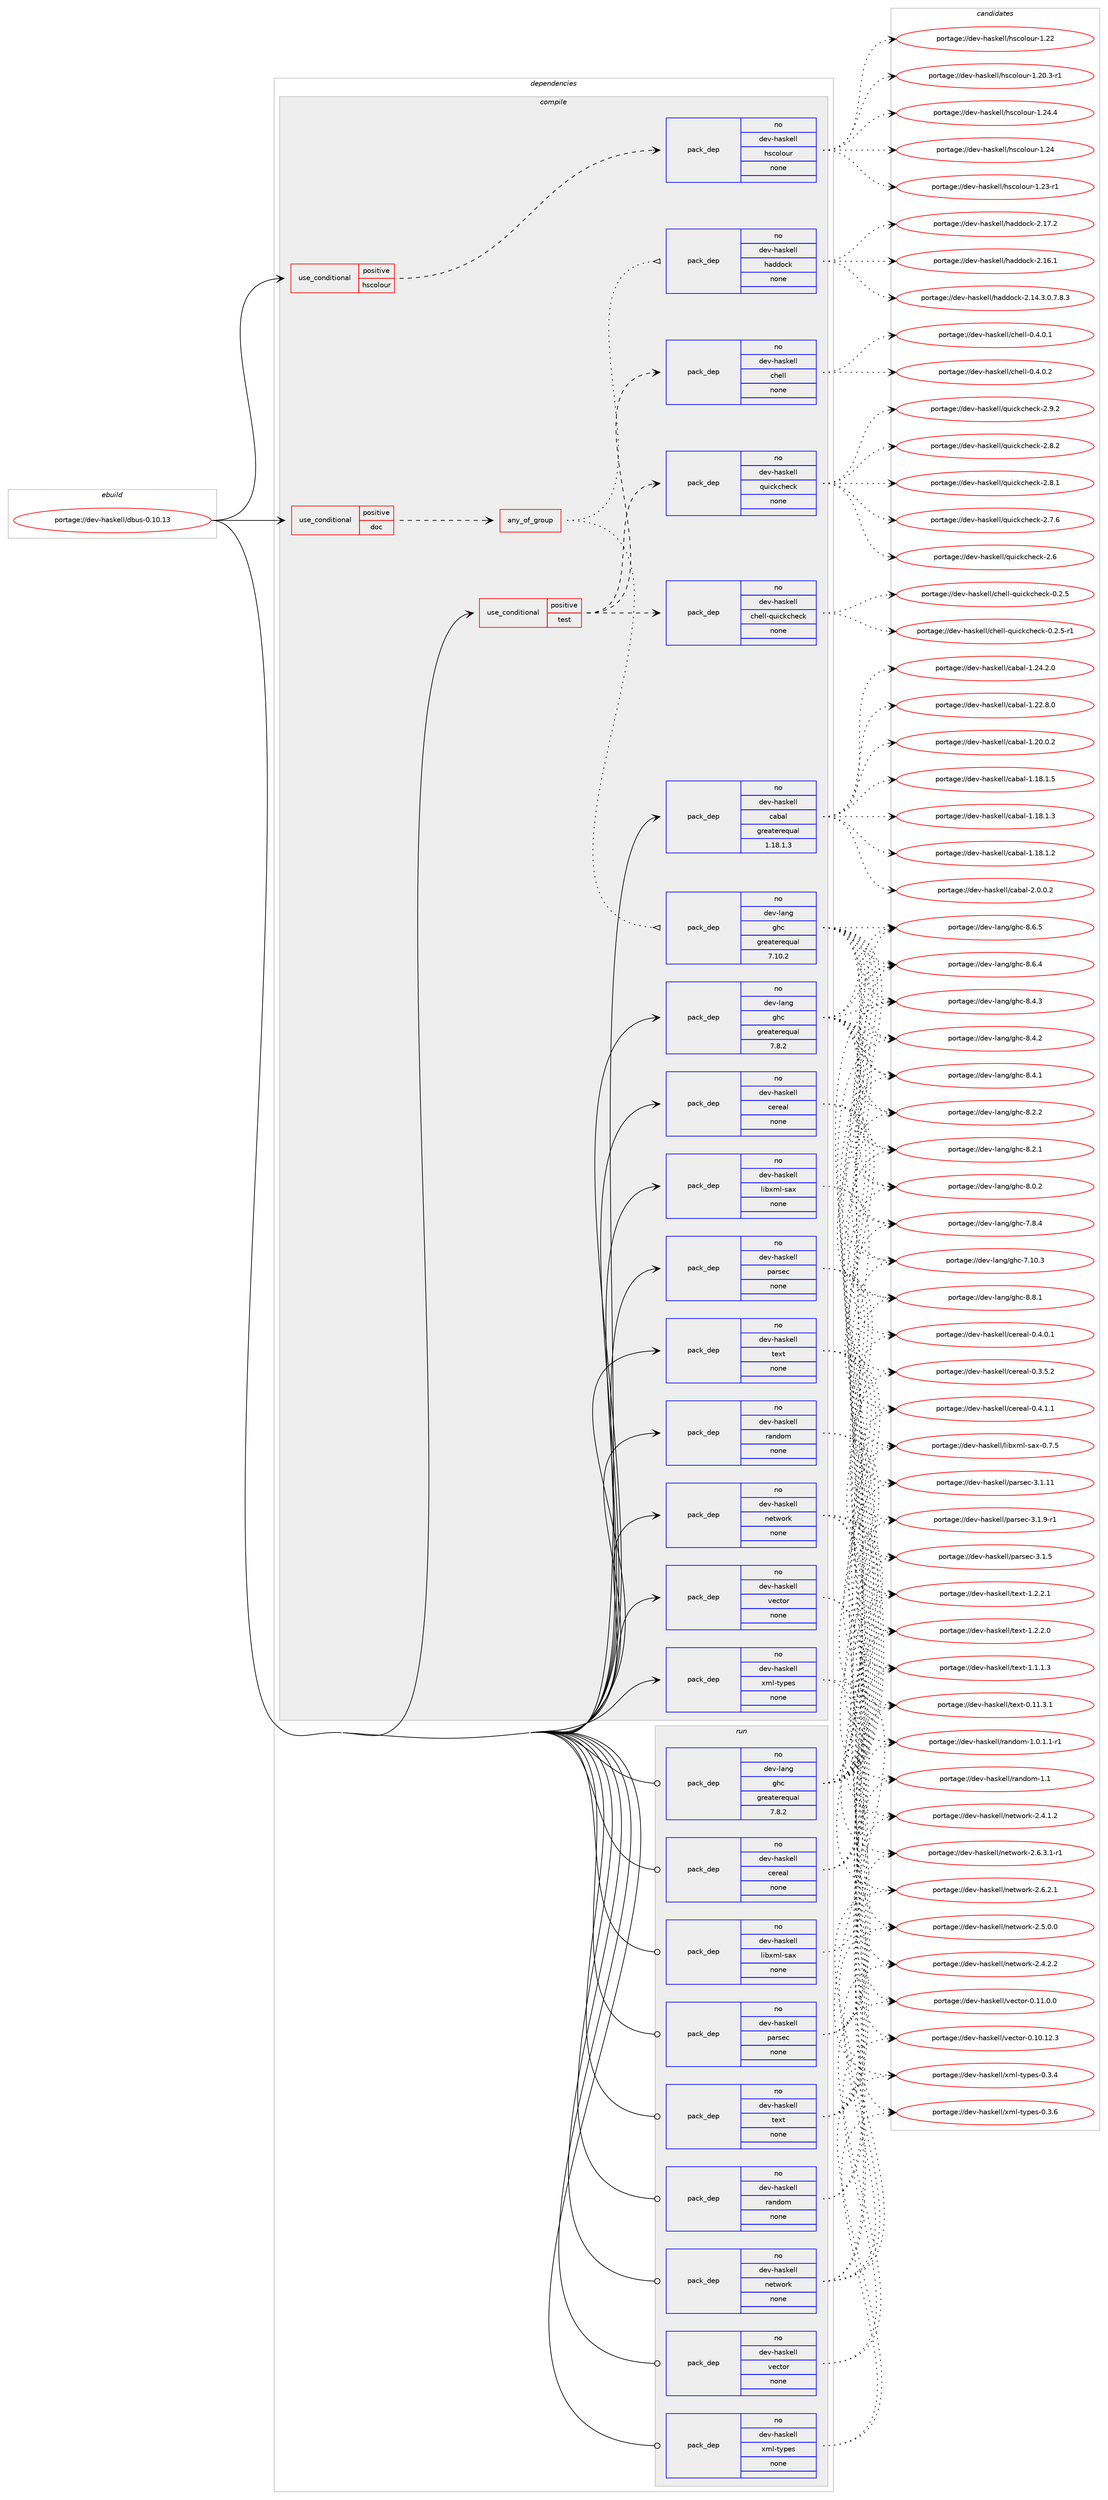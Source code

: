 digraph prolog {

# *************
# Graph options
# *************

newrank=true;
concentrate=true;
compound=true;
graph [rankdir=LR,fontname=Helvetica,fontsize=10,ranksep=1.5];#, ranksep=2.5, nodesep=0.2];
edge  [arrowhead=vee];
node  [fontname=Helvetica,fontsize=10];

# **********
# The ebuild
# **********

subgraph cluster_leftcol {
color=gray;
label=<<i>ebuild</i>>;
id [label="portage://dev-haskell/dbus-0.10.13", color=red, width=4, href="../dev-haskell/dbus-0.10.13.svg"];
}

# ****************
# The dependencies
# ****************

subgraph cluster_midcol {
color=gray;
label=<<i>dependencies</i>>;
subgraph cluster_compile {
fillcolor="#eeeeee";
style=filled;
label=<<i>compile</i>>;
subgraph cond134248 {
dependency564993 [label=<<TABLE BORDER="0" CELLBORDER="1" CELLSPACING="0" CELLPADDING="4"><TR><TD ROWSPAN="3" CELLPADDING="10">use_conditional</TD></TR><TR><TD>positive</TD></TR><TR><TD>doc</TD></TR></TABLE>>, shape=none, color=red];
subgraph any6562 {
dependency564994 [label=<<TABLE BORDER="0" CELLBORDER="1" CELLSPACING="0" CELLPADDING="4"><TR><TD CELLPADDING="10">any_of_group</TD></TR></TABLE>>, shape=none, color=red];subgraph pack423946 {
dependency564995 [label=<<TABLE BORDER="0" CELLBORDER="1" CELLSPACING="0" CELLPADDING="4" WIDTH="220"><TR><TD ROWSPAN="6" CELLPADDING="30">pack_dep</TD></TR><TR><TD WIDTH="110">no</TD></TR><TR><TD>dev-haskell</TD></TR><TR><TD>haddock</TD></TR><TR><TD>none</TD></TR><TR><TD></TD></TR></TABLE>>, shape=none, color=blue];
}
dependency564994:e -> dependency564995:w [weight=20,style="dotted",arrowhead="oinv"];
subgraph pack423947 {
dependency564996 [label=<<TABLE BORDER="0" CELLBORDER="1" CELLSPACING="0" CELLPADDING="4" WIDTH="220"><TR><TD ROWSPAN="6" CELLPADDING="30">pack_dep</TD></TR><TR><TD WIDTH="110">no</TD></TR><TR><TD>dev-lang</TD></TR><TR><TD>ghc</TD></TR><TR><TD>greaterequal</TD></TR><TR><TD>7.10.2</TD></TR></TABLE>>, shape=none, color=blue];
}
dependency564994:e -> dependency564996:w [weight=20,style="dotted",arrowhead="oinv"];
}
dependency564993:e -> dependency564994:w [weight=20,style="dashed",arrowhead="vee"];
}
id:e -> dependency564993:w [weight=20,style="solid",arrowhead="vee"];
subgraph cond134249 {
dependency564997 [label=<<TABLE BORDER="0" CELLBORDER="1" CELLSPACING="0" CELLPADDING="4"><TR><TD ROWSPAN="3" CELLPADDING="10">use_conditional</TD></TR><TR><TD>positive</TD></TR><TR><TD>hscolour</TD></TR></TABLE>>, shape=none, color=red];
subgraph pack423948 {
dependency564998 [label=<<TABLE BORDER="0" CELLBORDER="1" CELLSPACING="0" CELLPADDING="4" WIDTH="220"><TR><TD ROWSPAN="6" CELLPADDING="30">pack_dep</TD></TR><TR><TD WIDTH="110">no</TD></TR><TR><TD>dev-haskell</TD></TR><TR><TD>hscolour</TD></TR><TR><TD>none</TD></TR><TR><TD></TD></TR></TABLE>>, shape=none, color=blue];
}
dependency564997:e -> dependency564998:w [weight=20,style="dashed",arrowhead="vee"];
}
id:e -> dependency564997:w [weight=20,style="solid",arrowhead="vee"];
subgraph cond134250 {
dependency564999 [label=<<TABLE BORDER="0" CELLBORDER="1" CELLSPACING="0" CELLPADDING="4"><TR><TD ROWSPAN="3" CELLPADDING="10">use_conditional</TD></TR><TR><TD>positive</TD></TR><TR><TD>test</TD></TR></TABLE>>, shape=none, color=red];
subgraph pack423949 {
dependency565000 [label=<<TABLE BORDER="0" CELLBORDER="1" CELLSPACING="0" CELLPADDING="4" WIDTH="220"><TR><TD ROWSPAN="6" CELLPADDING="30">pack_dep</TD></TR><TR><TD WIDTH="110">no</TD></TR><TR><TD>dev-haskell</TD></TR><TR><TD>chell</TD></TR><TR><TD>none</TD></TR><TR><TD></TD></TR></TABLE>>, shape=none, color=blue];
}
dependency564999:e -> dependency565000:w [weight=20,style="dashed",arrowhead="vee"];
subgraph pack423950 {
dependency565001 [label=<<TABLE BORDER="0" CELLBORDER="1" CELLSPACING="0" CELLPADDING="4" WIDTH="220"><TR><TD ROWSPAN="6" CELLPADDING="30">pack_dep</TD></TR><TR><TD WIDTH="110">no</TD></TR><TR><TD>dev-haskell</TD></TR><TR><TD>chell-quickcheck</TD></TR><TR><TD>none</TD></TR><TR><TD></TD></TR></TABLE>>, shape=none, color=blue];
}
dependency564999:e -> dependency565001:w [weight=20,style="dashed",arrowhead="vee"];
subgraph pack423951 {
dependency565002 [label=<<TABLE BORDER="0" CELLBORDER="1" CELLSPACING="0" CELLPADDING="4" WIDTH="220"><TR><TD ROWSPAN="6" CELLPADDING="30">pack_dep</TD></TR><TR><TD WIDTH="110">no</TD></TR><TR><TD>dev-haskell</TD></TR><TR><TD>quickcheck</TD></TR><TR><TD>none</TD></TR><TR><TD></TD></TR></TABLE>>, shape=none, color=blue];
}
dependency564999:e -> dependency565002:w [weight=20,style="dashed",arrowhead="vee"];
}
id:e -> dependency564999:w [weight=20,style="solid",arrowhead="vee"];
subgraph pack423952 {
dependency565003 [label=<<TABLE BORDER="0" CELLBORDER="1" CELLSPACING="0" CELLPADDING="4" WIDTH="220"><TR><TD ROWSPAN="6" CELLPADDING="30">pack_dep</TD></TR><TR><TD WIDTH="110">no</TD></TR><TR><TD>dev-haskell</TD></TR><TR><TD>cabal</TD></TR><TR><TD>greaterequal</TD></TR><TR><TD>1.18.1.3</TD></TR></TABLE>>, shape=none, color=blue];
}
id:e -> dependency565003:w [weight=20,style="solid",arrowhead="vee"];
subgraph pack423953 {
dependency565004 [label=<<TABLE BORDER="0" CELLBORDER="1" CELLSPACING="0" CELLPADDING="4" WIDTH="220"><TR><TD ROWSPAN="6" CELLPADDING="30">pack_dep</TD></TR><TR><TD WIDTH="110">no</TD></TR><TR><TD>dev-haskell</TD></TR><TR><TD>cereal</TD></TR><TR><TD>none</TD></TR><TR><TD></TD></TR></TABLE>>, shape=none, color=blue];
}
id:e -> dependency565004:w [weight=20,style="solid",arrowhead="vee"];
subgraph pack423954 {
dependency565005 [label=<<TABLE BORDER="0" CELLBORDER="1" CELLSPACING="0" CELLPADDING="4" WIDTH="220"><TR><TD ROWSPAN="6" CELLPADDING="30">pack_dep</TD></TR><TR><TD WIDTH="110">no</TD></TR><TR><TD>dev-haskell</TD></TR><TR><TD>libxml-sax</TD></TR><TR><TD>none</TD></TR><TR><TD></TD></TR></TABLE>>, shape=none, color=blue];
}
id:e -> dependency565005:w [weight=20,style="solid",arrowhead="vee"];
subgraph pack423955 {
dependency565006 [label=<<TABLE BORDER="0" CELLBORDER="1" CELLSPACING="0" CELLPADDING="4" WIDTH="220"><TR><TD ROWSPAN="6" CELLPADDING="30">pack_dep</TD></TR><TR><TD WIDTH="110">no</TD></TR><TR><TD>dev-haskell</TD></TR><TR><TD>network</TD></TR><TR><TD>none</TD></TR><TR><TD></TD></TR></TABLE>>, shape=none, color=blue];
}
id:e -> dependency565006:w [weight=20,style="solid",arrowhead="vee"];
subgraph pack423956 {
dependency565007 [label=<<TABLE BORDER="0" CELLBORDER="1" CELLSPACING="0" CELLPADDING="4" WIDTH="220"><TR><TD ROWSPAN="6" CELLPADDING="30">pack_dep</TD></TR><TR><TD WIDTH="110">no</TD></TR><TR><TD>dev-haskell</TD></TR><TR><TD>parsec</TD></TR><TR><TD>none</TD></TR><TR><TD></TD></TR></TABLE>>, shape=none, color=blue];
}
id:e -> dependency565007:w [weight=20,style="solid",arrowhead="vee"];
subgraph pack423957 {
dependency565008 [label=<<TABLE BORDER="0" CELLBORDER="1" CELLSPACING="0" CELLPADDING="4" WIDTH="220"><TR><TD ROWSPAN="6" CELLPADDING="30">pack_dep</TD></TR><TR><TD WIDTH="110">no</TD></TR><TR><TD>dev-haskell</TD></TR><TR><TD>random</TD></TR><TR><TD>none</TD></TR><TR><TD></TD></TR></TABLE>>, shape=none, color=blue];
}
id:e -> dependency565008:w [weight=20,style="solid",arrowhead="vee"];
subgraph pack423958 {
dependency565009 [label=<<TABLE BORDER="0" CELLBORDER="1" CELLSPACING="0" CELLPADDING="4" WIDTH="220"><TR><TD ROWSPAN="6" CELLPADDING="30">pack_dep</TD></TR><TR><TD WIDTH="110">no</TD></TR><TR><TD>dev-haskell</TD></TR><TR><TD>text</TD></TR><TR><TD>none</TD></TR><TR><TD></TD></TR></TABLE>>, shape=none, color=blue];
}
id:e -> dependency565009:w [weight=20,style="solid",arrowhead="vee"];
subgraph pack423959 {
dependency565010 [label=<<TABLE BORDER="0" CELLBORDER="1" CELLSPACING="0" CELLPADDING="4" WIDTH="220"><TR><TD ROWSPAN="6" CELLPADDING="30">pack_dep</TD></TR><TR><TD WIDTH="110">no</TD></TR><TR><TD>dev-haskell</TD></TR><TR><TD>vector</TD></TR><TR><TD>none</TD></TR><TR><TD></TD></TR></TABLE>>, shape=none, color=blue];
}
id:e -> dependency565010:w [weight=20,style="solid",arrowhead="vee"];
subgraph pack423960 {
dependency565011 [label=<<TABLE BORDER="0" CELLBORDER="1" CELLSPACING="0" CELLPADDING="4" WIDTH="220"><TR><TD ROWSPAN="6" CELLPADDING="30">pack_dep</TD></TR><TR><TD WIDTH="110">no</TD></TR><TR><TD>dev-haskell</TD></TR><TR><TD>xml-types</TD></TR><TR><TD>none</TD></TR><TR><TD></TD></TR></TABLE>>, shape=none, color=blue];
}
id:e -> dependency565011:w [weight=20,style="solid",arrowhead="vee"];
subgraph pack423961 {
dependency565012 [label=<<TABLE BORDER="0" CELLBORDER="1" CELLSPACING="0" CELLPADDING="4" WIDTH="220"><TR><TD ROWSPAN="6" CELLPADDING="30">pack_dep</TD></TR><TR><TD WIDTH="110">no</TD></TR><TR><TD>dev-lang</TD></TR><TR><TD>ghc</TD></TR><TR><TD>greaterequal</TD></TR><TR><TD>7.8.2</TD></TR></TABLE>>, shape=none, color=blue];
}
id:e -> dependency565012:w [weight=20,style="solid",arrowhead="vee"];
}
subgraph cluster_compileandrun {
fillcolor="#eeeeee";
style=filled;
label=<<i>compile and run</i>>;
}
subgraph cluster_run {
fillcolor="#eeeeee";
style=filled;
label=<<i>run</i>>;
subgraph pack423962 {
dependency565013 [label=<<TABLE BORDER="0" CELLBORDER="1" CELLSPACING="0" CELLPADDING="4" WIDTH="220"><TR><TD ROWSPAN="6" CELLPADDING="30">pack_dep</TD></TR><TR><TD WIDTH="110">no</TD></TR><TR><TD>dev-haskell</TD></TR><TR><TD>cereal</TD></TR><TR><TD>none</TD></TR><TR><TD></TD></TR></TABLE>>, shape=none, color=blue];
}
id:e -> dependency565013:w [weight=20,style="solid",arrowhead="odot"];
subgraph pack423963 {
dependency565014 [label=<<TABLE BORDER="0" CELLBORDER="1" CELLSPACING="0" CELLPADDING="4" WIDTH="220"><TR><TD ROWSPAN="6" CELLPADDING="30">pack_dep</TD></TR><TR><TD WIDTH="110">no</TD></TR><TR><TD>dev-haskell</TD></TR><TR><TD>libxml-sax</TD></TR><TR><TD>none</TD></TR><TR><TD></TD></TR></TABLE>>, shape=none, color=blue];
}
id:e -> dependency565014:w [weight=20,style="solid",arrowhead="odot"];
subgraph pack423964 {
dependency565015 [label=<<TABLE BORDER="0" CELLBORDER="1" CELLSPACING="0" CELLPADDING="4" WIDTH="220"><TR><TD ROWSPAN="6" CELLPADDING="30">pack_dep</TD></TR><TR><TD WIDTH="110">no</TD></TR><TR><TD>dev-haskell</TD></TR><TR><TD>network</TD></TR><TR><TD>none</TD></TR><TR><TD></TD></TR></TABLE>>, shape=none, color=blue];
}
id:e -> dependency565015:w [weight=20,style="solid",arrowhead="odot"];
subgraph pack423965 {
dependency565016 [label=<<TABLE BORDER="0" CELLBORDER="1" CELLSPACING="0" CELLPADDING="4" WIDTH="220"><TR><TD ROWSPAN="6" CELLPADDING="30">pack_dep</TD></TR><TR><TD WIDTH="110">no</TD></TR><TR><TD>dev-haskell</TD></TR><TR><TD>parsec</TD></TR><TR><TD>none</TD></TR><TR><TD></TD></TR></TABLE>>, shape=none, color=blue];
}
id:e -> dependency565016:w [weight=20,style="solid",arrowhead="odot"];
subgraph pack423966 {
dependency565017 [label=<<TABLE BORDER="0" CELLBORDER="1" CELLSPACING="0" CELLPADDING="4" WIDTH="220"><TR><TD ROWSPAN="6" CELLPADDING="30">pack_dep</TD></TR><TR><TD WIDTH="110">no</TD></TR><TR><TD>dev-haskell</TD></TR><TR><TD>random</TD></TR><TR><TD>none</TD></TR><TR><TD></TD></TR></TABLE>>, shape=none, color=blue];
}
id:e -> dependency565017:w [weight=20,style="solid",arrowhead="odot"];
subgraph pack423967 {
dependency565018 [label=<<TABLE BORDER="0" CELLBORDER="1" CELLSPACING="0" CELLPADDING="4" WIDTH="220"><TR><TD ROWSPAN="6" CELLPADDING="30">pack_dep</TD></TR><TR><TD WIDTH="110">no</TD></TR><TR><TD>dev-haskell</TD></TR><TR><TD>text</TD></TR><TR><TD>none</TD></TR><TR><TD></TD></TR></TABLE>>, shape=none, color=blue];
}
id:e -> dependency565018:w [weight=20,style="solid",arrowhead="odot"];
subgraph pack423968 {
dependency565019 [label=<<TABLE BORDER="0" CELLBORDER="1" CELLSPACING="0" CELLPADDING="4" WIDTH="220"><TR><TD ROWSPAN="6" CELLPADDING="30">pack_dep</TD></TR><TR><TD WIDTH="110">no</TD></TR><TR><TD>dev-haskell</TD></TR><TR><TD>vector</TD></TR><TR><TD>none</TD></TR><TR><TD></TD></TR></TABLE>>, shape=none, color=blue];
}
id:e -> dependency565019:w [weight=20,style="solid",arrowhead="odot"];
subgraph pack423969 {
dependency565020 [label=<<TABLE BORDER="0" CELLBORDER="1" CELLSPACING="0" CELLPADDING="4" WIDTH="220"><TR><TD ROWSPAN="6" CELLPADDING="30">pack_dep</TD></TR><TR><TD WIDTH="110">no</TD></TR><TR><TD>dev-haskell</TD></TR><TR><TD>xml-types</TD></TR><TR><TD>none</TD></TR><TR><TD></TD></TR></TABLE>>, shape=none, color=blue];
}
id:e -> dependency565020:w [weight=20,style="solid",arrowhead="odot"];
subgraph pack423970 {
dependency565021 [label=<<TABLE BORDER="0" CELLBORDER="1" CELLSPACING="0" CELLPADDING="4" WIDTH="220"><TR><TD ROWSPAN="6" CELLPADDING="30">pack_dep</TD></TR><TR><TD WIDTH="110">no</TD></TR><TR><TD>dev-lang</TD></TR><TR><TD>ghc</TD></TR><TR><TD>greaterequal</TD></TR><TR><TD>7.8.2</TD></TR></TABLE>>, shape=none, color=blue];
}
id:e -> dependency565021:w [weight=20,style="solid",arrowhead="odot"];
}
}

# **************
# The candidates
# **************

subgraph cluster_choices {
rank=same;
color=gray;
label=<<i>candidates</i>>;

subgraph choice423946 {
color=black;
nodesep=1;
choice100101118451049711510710110810847104971001001119910745504649554650 [label="portage://dev-haskell/haddock-2.17.2", color=red, width=4,href="../dev-haskell/haddock-2.17.2.svg"];
choice100101118451049711510710110810847104971001001119910745504649544649 [label="portage://dev-haskell/haddock-2.16.1", color=red, width=4,href="../dev-haskell/haddock-2.16.1.svg"];
choice1001011184510497115107101108108471049710010011199107455046495246514648465546564651 [label="portage://dev-haskell/haddock-2.14.3.0.7.8.3", color=red, width=4,href="../dev-haskell/haddock-2.14.3.0.7.8.3.svg"];
dependency564995:e -> choice100101118451049711510710110810847104971001001119910745504649554650:w [style=dotted,weight="100"];
dependency564995:e -> choice100101118451049711510710110810847104971001001119910745504649544649:w [style=dotted,weight="100"];
dependency564995:e -> choice1001011184510497115107101108108471049710010011199107455046495246514648465546564651:w [style=dotted,weight="100"];
}
subgraph choice423947 {
color=black;
nodesep=1;
choice10010111845108971101034710310499455646564649 [label="portage://dev-lang/ghc-8.8.1", color=red, width=4,href="../dev-lang/ghc-8.8.1.svg"];
choice10010111845108971101034710310499455646544653 [label="portage://dev-lang/ghc-8.6.5", color=red, width=4,href="../dev-lang/ghc-8.6.5.svg"];
choice10010111845108971101034710310499455646544652 [label="portage://dev-lang/ghc-8.6.4", color=red, width=4,href="../dev-lang/ghc-8.6.4.svg"];
choice10010111845108971101034710310499455646524651 [label="portage://dev-lang/ghc-8.4.3", color=red, width=4,href="../dev-lang/ghc-8.4.3.svg"];
choice10010111845108971101034710310499455646524650 [label="portage://dev-lang/ghc-8.4.2", color=red, width=4,href="../dev-lang/ghc-8.4.2.svg"];
choice10010111845108971101034710310499455646524649 [label="portage://dev-lang/ghc-8.4.1", color=red, width=4,href="../dev-lang/ghc-8.4.1.svg"];
choice10010111845108971101034710310499455646504650 [label="portage://dev-lang/ghc-8.2.2", color=red, width=4,href="../dev-lang/ghc-8.2.2.svg"];
choice10010111845108971101034710310499455646504649 [label="portage://dev-lang/ghc-8.2.1", color=red, width=4,href="../dev-lang/ghc-8.2.1.svg"];
choice10010111845108971101034710310499455646484650 [label="portage://dev-lang/ghc-8.0.2", color=red, width=4,href="../dev-lang/ghc-8.0.2.svg"];
choice10010111845108971101034710310499455546564652 [label="portage://dev-lang/ghc-7.8.4", color=red, width=4,href="../dev-lang/ghc-7.8.4.svg"];
choice1001011184510897110103471031049945554649484651 [label="portage://dev-lang/ghc-7.10.3", color=red, width=4,href="../dev-lang/ghc-7.10.3.svg"];
dependency564996:e -> choice10010111845108971101034710310499455646564649:w [style=dotted,weight="100"];
dependency564996:e -> choice10010111845108971101034710310499455646544653:w [style=dotted,weight="100"];
dependency564996:e -> choice10010111845108971101034710310499455646544652:w [style=dotted,weight="100"];
dependency564996:e -> choice10010111845108971101034710310499455646524651:w [style=dotted,weight="100"];
dependency564996:e -> choice10010111845108971101034710310499455646524650:w [style=dotted,weight="100"];
dependency564996:e -> choice10010111845108971101034710310499455646524649:w [style=dotted,weight="100"];
dependency564996:e -> choice10010111845108971101034710310499455646504650:w [style=dotted,weight="100"];
dependency564996:e -> choice10010111845108971101034710310499455646504649:w [style=dotted,weight="100"];
dependency564996:e -> choice10010111845108971101034710310499455646484650:w [style=dotted,weight="100"];
dependency564996:e -> choice10010111845108971101034710310499455546564652:w [style=dotted,weight="100"];
dependency564996:e -> choice1001011184510897110103471031049945554649484651:w [style=dotted,weight="100"];
}
subgraph choice423948 {
color=black;
nodesep=1;
choice1001011184510497115107101108108471041159911110811111711445494650524652 [label="portage://dev-haskell/hscolour-1.24.4", color=red, width=4,href="../dev-haskell/hscolour-1.24.4.svg"];
choice100101118451049711510710110810847104115991111081111171144549465052 [label="portage://dev-haskell/hscolour-1.24", color=red, width=4,href="../dev-haskell/hscolour-1.24.svg"];
choice1001011184510497115107101108108471041159911110811111711445494650514511449 [label="portage://dev-haskell/hscolour-1.23-r1", color=red, width=4,href="../dev-haskell/hscolour-1.23-r1.svg"];
choice100101118451049711510710110810847104115991111081111171144549465050 [label="portage://dev-haskell/hscolour-1.22", color=red, width=4,href="../dev-haskell/hscolour-1.22.svg"];
choice10010111845104971151071011081084710411599111108111117114454946504846514511449 [label="portage://dev-haskell/hscolour-1.20.3-r1", color=red, width=4,href="../dev-haskell/hscolour-1.20.3-r1.svg"];
dependency564998:e -> choice1001011184510497115107101108108471041159911110811111711445494650524652:w [style=dotted,weight="100"];
dependency564998:e -> choice100101118451049711510710110810847104115991111081111171144549465052:w [style=dotted,weight="100"];
dependency564998:e -> choice1001011184510497115107101108108471041159911110811111711445494650514511449:w [style=dotted,weight="100"];
dependency564998:e -> choice100101118451049711510710110810847104115991111081111171144549465050:w [style=dotted,weight="100"];
dependency564998:e -> choice10010111845104971151071011081084710411599111108111117114454946504846514511449:w [style=dotted,weight="100"];
}
subgraph choice423949 {
color=black;
nodesep=1;
choice100101118451049711510710110810847991041011081084548465246484650 [label="portage://dev-haskell/chell-0.4.0.2", color=red, width=4,href="../dev-haskell/chell-0.4.0.2.svg"];
choice100101118451049711510710110810847991041011081084548465246484649 [label="portage://dev-haskell/chell-0.4.0.1", color=red, width=4,href="../dev-haskell/chell-0.4.0.1.svg"];
dependency565000:e -> choice100101118451049711510710110810847991041011081084548465246484650:w [style=dotted,weight="100"];
dependency565000:e -> choice100101118451049711510710110810847991041011081084548465246484649:w [style=dotted,weight="100"];
}
subgraph choice423950 {
color=black;
nodesep=1;
choice10010111845104971151071011081084799104101108108451131171059910799104101991074548465046534511449 [label="portage://dev-haskell/chell-quickcheck-0.2.5-r1", color=red, width=4,href="../dev-haskell/chell-quickcheck-0.2.5-r1.svg"];
choice1001011184510497115107101108108479910410110810845113117105991079910410199107454846504653 [label="portage://dev-haskell/chell-quickcheck-0.2.5", color=red, width=4,href="../dev-haskell/chell-quickcheck-0.2.5.svg"];
dependency565001:e -> choice10010111845104971151071011081084799104101108108451131171059910799104101991074548465046534511449:w [style=dotted,weight="100"];
dependency565001:e -> choice1001011184510497115107101108108479910410110810845113117105991079910410199107454846504653:w [style=dotted,weight="100"];
}
subgraph choice423951 {
color=black;
nodesep=1;
choice100101118451049711510710110810847113117105991079910410199107455046574650 [label="portage://dev-haskell/quickcheck-2.9.2", color=red, width=4,href="../dev-haskell/quickcheck-2.9.2.svg"];
choice100101118451049711510710110810847113117105991079910410199107455046564650 [label="portage://dev-haskell/quickcheck-2.8.2", color=red, width=4,href="../dev-haskell/quickcheck-2.8.2.svg"];
choice100101118451049711510710110810847113117105991079910410199107455046564649 [label="portage://dev-haskell/quickcheck-2.8.1", color=red, width=4,href="../dev-haskell/quickcheck-2.8.1.svg"];
choice100101118451049711510710110810847113117105991079910410199107455046554654 [label="portage://dev-haskell/quickcheck-2.7.6", color=red, width=4,href="../dev-haskell/quickcheck-2.7.6.svg"];
choice10010111845104971151071011081084711311710599107991041019910745504654 [label="portage://dev-haskell/quickcheck-2.6", color=red, width=4,href="../dev-haskell/quickcheck-2.6.svg"];
dependency565002:e -> choice100101118451049711510710110810847113117105991079910410199107455046574650:w [style=dotted,weight="100"];
dependency565002:e -> choice100101118451049711510710110810847113117105991079910410199107455046564650:w [style=dotted,weight="100"];
dependency565002:e -> choice100101118451049711510710110810847113117105991079910410199107455046564649:w [style=dotted,weight="100"];
dependency565002:e -> choice100101118451049711510710110810847113117105991079910410199107455046554654:w [style=dotted,weight="100"];
dependency565002:e -> choice10010111845104971151071011081084711311710599107991041019910745504654:w [style=dotted,weight="100"];
}
subgraph choice423952 {
color=black;
nodesep=1;
choice100101118451049711510710110810847999798971084550464846484650 [label="portage://dev-haskell/cabal-2.0.0.2", color=red, width=4,href="../dev-haskell/cabal-2.0.0.2.svg"];
choice10010111845104971151071011081084799979897108454946505246504648 [label="portage://dev-haskell/cabal-1.24.2.0", color=red, width=4,href="../dev-haskell/cabal-1.24.2.0.svg"];
choice10010111845104971151071011081084799979897108454946505046564648 [label="portage://dev-haskell/cabal-1.22.8.0", color=red, width=4,href="../dev-haskell/cabal-1.22.8.0.svg"];
choice10010111845104971151071011081084799979897108454946504846484650 [label="portage://dev-haskell/cabal-1.20.0.2", color=red, width=4,href="../dev-haskell/cabal-1.20.0.2.svg"];
choice10010111845104971151071011081084799979897108454946495646494653 [label="portage://dev-haskell/cabal-1.18.1.5", color=red, width=4,href="../dev-haskell/cabal-1.18.1.5.svg"];
choice10010111845104971151071011081084799979897108454946495646494651 [label="portage://dev-haskell/cabal-1.18.1.3", color=red, width=4,href="../dev-haskell/cabal-1.18.1.3.svg"];
choice10010111845104971151071011081084799979897108454946495646494650 [label="portage://dev-haskell/cabal-1.18.1.2", color=red, width=4,href="../dev-haskell/cabal-1.18.1.2.svg"];
dependency565003:e -> choice100101118451049711510710110810847999798971084550464846484650:w [style=dotted,weight="100"];
dependency565003:e -> choice10010111845104971151071011081084799979897108454946505246504648:w [style=dotted,weight="100"];
dependency565003:e -> choice10010111845104971151071011081084799979897108454946505046564648:w [style=dotted,weight="100"];
dependency565003:e -> choice10010111845104971151071011081084799979897108454946504846484650:w [style=dotted,weight="100"];
dependency565003:e -> choice10010111845104971151071011081084799979897108454946495646494653:w [style=dotted,weight="100"];
dependency565003:e -> choice10010111845104971151071011081084799979897108454946495646494651:w [style=dotted,weight="100"];
dependency565003:e -> choice10010111845104971151071011081084799979897108454946495646494650:w [style=dotted,weight="100"];
}
subgraph choice423953 {
color=black;
nodesep=1;
choice10010111845104971151071011081084799101114101971084548465246494649 [label="portage://dev-haskell/cereal-0.4.1.1", color=red, width=4,href="../dev-haskell/cereal-0.4.1.1.svg"];
choice10010111845104971151071011081084799101114101971084548465246484649 [label="portage://dev-haskell/cereal-0.4.0.1", color=red, width=4,href="../dev-haskell/cereal-0.4.0.1.svg"];
choice10010111845104971151071011081084799101114101971084548465146534650 [label="portage://dev-haskell/cereal-0.3.5.2", color=red, width=4,href="../dev-haskell/cereal-0.3.5.2.svg"];
dependency565004:e -> choice10010111845104971151071011081084799101114101971084548465246494649:w [style=dotted,weight="100"];
dependency565004:e -> choice10010111845104971151071011081084799101114101971084548465246484649:w [style=dotted,weight="100"];
dependency565004:e -> choice10010111845104971151071011081084799101114101971084548465146534650:w [style=dotted,weight="100"];
}
subgraph choice423954 {
color=black;
nodesep=1;
choice100101118451049711510710110810847108105981201091084511597120454846554653 [label="portage://dev-haskell/libxml-sax-0.7.5", color=red, width=4,href="../dev-haskell/libxml-sax-0.7.5.svg"];
dependency565005:e -> choice100101118451049711510710110810847108105981201091084511597120454846554653:w [style=dotted,weight="100"];
}
subgraph choice423955 {
color=black;
nodesep=1;
choice10010111845104971151071011081084711010111611911111410745504654465146494511449 [label="portage://dev-haskell/network-2.6.3.1-r1", color=red, width=4,href="../dev-haskell/network-2.6.3.1-r1.svg"];
choice1001011184510497115107101108108471101011161191111141074550465446504649 [label="portage://dev-haskell/network-2.6.2.1", color=red, width=4,href="../dev-haskell/network-2.6.2.1.svg"];
choice1001011184510497115107101108108471101011161191111141074550465346484648 [label="portage://dev-haskell/network-2.5.0.0", color=red, width=4,href="../dev-haskell/network-2.5.0.0.svg"];
choice1001011184510497115107101108108471101011161191111141074550465246504650 [label="portage://dev-haskell/network-2.4.2.2", color=red, width=4,href="../dev-haskell/network-2.4.2.2.svg"];
choice1001011184510497115107101108108471101011161191111141074550465246494650 [label="portage://dev-haskell/network-2.4.1.2", color=red, width=4,href="../dev-haskell/network-2.4.1.2.svg"];
dependency565006:e -> choice10010111845104971151071011081084711010111611911111410745504654465146494511449:w [style=dotted,weight="100"];
dependency565006:e -> choice1001011184510497115107101108108471101011161191111141074550465446504649:w [style=dotted,weight="100"];
dependency565006:e -> choice1001011184510497115107101108108471101011161191111141074550465346484648:w [style=dotted,weight="100"];
dependency565006:e -> choice1001011184510497115107101108108471101011161191111141074550465246504650:w [style=dotted,weight="100"];
dependency565006:e -> choice1001011184510497115107101108108471101011161191111141074550465246494650:w [style=dotted,weight="100"];
}
subgraph choice423956 {
color=black;
nodesep=1;
choice10010111845104971151071011081084711297114115101994551464946574511449 [label="portage://dev-haskell/parsec-3.1.9-r1", color=red, width=4,href="../dev-haskell/parsec-3.1.9-r1.svg"];
choice1001011184510497115107101108108471129711411510199455146494653 [label="portage://dev-haskell/parsec-3.1.5", color=red, width=4,href="../dev-haskell/parsec-3.1.5.svg"];
choice100101118451049711510710110810847112971141151019945514649464949 [label="portage://dev-haskell/parsec-3.1.11", color=red, width=4,href="../dev-haskell/parsec-3.1.11.svg"];
dependency565007:e -> choice10010111845104971151071011081084711297114115101994551464946574511449:w [style=dotted,weight="100"];
dependency565007:e -> choice1001011184510497115107101108108471129711411510199455146494653:w [style=dotted,weight="100"];
dependency565007:e -> choice100101118451049711510710110810847112971141151019945514649464949:w [style=dotted,weight="100"];
}
subgraph choice423957 {
color=black;
nodesep=1;
choice1001011184510497115107101108108471149711010011110945494649 [label="portage://dev-haskell/random-1.1", color=red, width=4,href="../dev-haskell/random-1.1.svg"];
choice1001011184510497115107101108108471149711010011110945494648464946494511449 [label="portage://dev-haskell/random-1.0.1.1-r1", color=red, width=4,href="../dev-haskell/random-1.0.1.1-r1.svg"];
dependency565008:e -> choice1001011184510497115107101108108471149711010011110945494649:w [style=dotted,weight="100"];
dependency565008:e -> choice1001011184510497115107101108108471149711010011110945494648464946494511449:w [style=dotted,weight="100"];
}
subgraph choice423958 {
color=black;
nodesep=1;
choice1001011184510497115107101108108471161011201164549465046504649 [label="portage://dev-haskell/text-1.2.2.1", color=red, width=4,href="../dev-haskell/text-1.2.2.1.svg"];
choice1001011184510497115107101108108471161011201164549465046504648 [label="portage://dev-haskell/text-1.2.2.0", color=red, width=4,href="../dev-haskell/text-1.2.2.0.svg"];
choice1001011184510497115107101108108471161011201164549464946494651 [label="portage://dev-haskell/text-1.1.1.3", color=red, width=4,href="../dev-haskell/text-1.1.1.3.svg"];
choice100101118451049711510710110810847116101120116454846494946514649 [label="portage://dev-haskell/text-0.11.3.1", color=red, width=4,href="../dev-haskell/text-0.11.3.1.svg"];
dependency565009:e -> choice1001011184510497115107101108108471161011201164549465046504649:w [style=dotted,weight="100"];
dependency565009:e -> choice1001011184510497115107101108108471161011201164549465046504648:w [style=dotted,weight="100"];
dependency565009:e -> choice1001011184510497115107101108108471161011201164549464946494651:w [style=dotted,weight="100"];
dependency565009:e -> choice100101118451049711510710110810847116101120116454846494946514649:w [style=dotted,weight="100"];
}
subgraph choice423959 {
color=black;
nodesep=1;
choice10010111845104971151071011081084711810199116111114454846494946484648 [label="portage://dev-haskell/vector-0.11.0.0", color=red, width=4,href="../dev-haskell/vector-0.11.0.0.svg"];
choice1001011184510497115107101108108471181019911611111445484649484649504651 [label="portage://dev-haskell/vector-0.10.12.3", color=red, width=4,href="../dev-haskell/vector-0.10.12.3.svg"];
dependency565010:e -> choice10010111845104971151071011081084711810199116111114454846494946484648:w [style=dotted,weight="100"];
dependency565010:e -> choice1001011184510497115107101108108471181019911611111445484649484649504651:w [style=dotted,weight="100"];
}
subgraph choice423960 {
color=black;
nodesep=1;
choice10010111845104971151071011081084712010910845116121112101115454846514654 [label="portage://dev-haskell/xml-types-0.3.6", color=red, width=4,href="../dev-haskell/xml-types-0.3.6.svg"];
choice10010111845104971151071011081084712010910845116121112101115454846514652 [label="portage://dev-haskell/xml-types-0.3.4", color=red, width=4,href="../dev-haskell/xml-types-0.3.4.svg"];
dependency565011:e -> choice10010111845104971151071011081084712010910845116121112101115454846514654:w [style=dotted,weight="100"];
dependency565011:e -> choice10010111845104971151071011081084712010910845116121112101115454846514652:w [style=dotted,weight="100"];
}
subgraph choice423961 {
color=black;
nodesep=1;
choice10010111845108971101034710310499455646564649 [label="portage://dev-lang/ghc-8.8.1", color=red, width=4,href="../dev-lang/ghc-8.8.1.svg"];
choice10010111845108971101034710310499455646544653 [label="portage://dev-lang/ghc-8.6.5", color=red, width=4,href="../dev-lang/ghc-8.6.5.svg"];
choice10010111845108971101034710310499455646544652 [label="portage://dev-lang/ghc-8.6.4", color=red, width=4,href="../dev-lang/ghc-8.6.4.svg"];
choice10010111845108971101034710310499455646524651 [label="portage://dev-lang/ghc-8.4.3", color=red, width=4,href="../dev-lang/ghc-8.4.3.svg"];
choice10010111845108971101034710310499455646524650 [label="portage://dev-lang/ghc-8.4.2", color=red, width=4,href="../dev-lang/ghc-8.4.2.svg"];
choice10010111845108971101034710310499455646524649 [label="portage://dev-lang/ghc-8.4.1", color=red, width=4,href="../dev-lang/ghc-8.4.1.svg"];
choice10010111845108971101034710310499455646504650 [label="portage://dev-lang/ghc-8.2.2", color=red, width=4,href="../dev-lang/ghc-8.2.2.svg"];
choice10010111845108971101034710310499455646504649 [label="portage://dev-lang/ghc-8.2.1", color=red, width=4,href="../dev-lang/ghc-8.2.1.svg"];
choice10010111845108971101034710310499455646484650 [label="portage://dev-lang/ghc-8.0.2", color=red, width=4,href="../dev-lang/ghc-8.0.2.svg"];
choice10010111845108971101034710310499455546564652 [label="portage://dev-lang/ghc-7.8.4", color=red, width=4,href="../dev-lang/ghc-7.8.4.svg"];
choice1001011184510897110103471031049945554649484651 [label="portage://dev-lang/ghc-7.10.3", color=red, width=4,href="../dev-lang/ghc-7.10.3.svg"];
dependency565012:e -> choice10010111845108971101034710310499455646564649:w [style=dotted,weight="100"];
dependency565012:e -> choice10010111845108971101034710310499455646544653:w [style=dotted,weight="100"];
dependency565012:e -> choice10010111845108971101034710310499455646544652:w [style=dotted,weight="100"];
dependency565012:e -> choice10010111845108971101034710310499455646524651:w [style=dotted,weight="100"];
dependency565012:e -> choice10010111845108971101034710310499455646524650:w [style=dotted,weight="100"];
dependency565012:e -> choice10010111845108971101034710310499455646524649:w [style=dotted,weight="100"];
dependency565012:e -> choice10010111845108971101034710310499455646504650:w [style=dotted,weight="100"];
dependency565012:e -> choice10010111845108971101034710310499455646504649:w [style=dotted,weight="100"];
dependency565012:e -> choice10010111845108971101034710310499455646484650:w [style=dotted,weight="100"];
dependency565012:e -> choice10010111845108971101034710310499455546564652:w [style=dotted,weight="100"];
dependency565012:e -> choice1001011184510897110103471031049945554649484651:w [style=dotted,weight="100"];
}
subgraph choice423962 {
color=black;
nodesep=1;
choice10010111845104971151071011081084799101114101971084548465246494649 [label="portage://dev-haskell/cereal-0.4.1.1", color=red, width=4,href="../dev-haskell/cereal-0.4.1.1.svg"];
choice10010111845104971151071011081084799101114101971084548465246484649 [label="portage://dev-haskell/cereal-0.4.0.1", color=red, width=4,href="../dev-haskell/cereal-0.4.0.1.svg"];
choice10010111845104971151071011081084799101114101971084548465146534650 [label="portage://dev-haskell/cereal-0.3.5.2", color=red, width=4,href="../dev-haskell/cereal-0.3.5.2.svg"];
dependency565013:e -> choice10010111845104971151071011081084799101114101971084548465246494649:w [style=dotted,weight="100"];
dependency565013:e -> choice10010111845104971151071011081084799101114101971084548465246484649:w [style=dotted,weight="100"];
dependency565013:e -> choice10010111845104971151071011081084799101114101971084548465146534650:w [style=dotted,weight="100"];
}
subgraph choice423963 {
color=black;
nodesep=1;
choice100101118451049711510710110810847108105981201091084511597120454846554653 [label="portage://dev-haskell/libxml-sax-0.7.5", color=red, width=4,href="../dev-haskell/libxml-sax-0.7.5.svg"];
dependency565014:e -> choice100101118451049711510710110810847108105981201091084511597120454846554653:w [style=dotted,weight="100"];
}
subgraph choice423964 {
color=black;
nodesep=1;
choice10010111845104971151071011081084711010111611911111410745504654465146494511449 [label="portage://dev-haskell/network-2.6.3.1-r1", color=red, width=4,href="../dev-haskell/network-2.6.3.1-r1.svg"];
choice1001011184510497115107101108108471101011161191111141074550465446504649 [label="portage://dev-haskell/network-2.6.2.1", color=red, width=4,href="../dev-haskell/network-2.6.2.1.svg"];
choice1001011184510497115107101108108471101011161191111141074550465346484648 [label="portage://dev-haskell/network-2.5.0.0", color=red, width=4,href="../dev-haskell/network-2.5.0.0.svg"];
choice1001011184510497115107101108108471101011161191111141074550465246504650 [label="portage://dev-haskell/network-2.4.2.2", color=red, width=4,href="../dev-haskell/network-2.4.2.2.svg"];
choice1001011184510497115107101108108471101011161191111141074550465246494650 [label="portage://dev-haskell/network-2.4.1.2", color=red, width=4,href="../dev-haskell/network-2.4.1.2.svg"];
dependency565015:e -> choice10010111845104971151071011081084711010111611911111410745504654465146494511449:w [style=dotted,weight="100"];
dependency565015:e -> choice1001011184510497115107101108108471101011161191111141074550465446504649:w [style=dotted,weight="100"];
dependency565015:e -> choice1001011184510497115107101108108471101011161191111141074550465346484648:w [style=dotted,weight="100"];
dependency565015:e -> choice1001011184510497115107101108108471101011161191111141074550465246504650:w [style=dotted,weight="100"];
dependency565015:e -> choice1001011184510497115107101108108471101011161191111141074550465246494650:w [style=dotted,weight="100"];
}
subgraph choice423965 {
color=black;
nodesep=1;
choice10010111845104971151071011081084711297114115101994551464946574511449 [label="portage://dev-haskell/parsec-3.1.9-r1", color=red, width=4,href="../dev-haskell/parsec-3.1.9-r1.svg"];
choice1001011184510497115107101108108471129711411510199455146494653 [label="portage://dev-haskell/parsec-3.1.5", color=red, width=4,href="../dev-haskell/parsec-3.1.5.svg"];
choice100101118451049711510710110810847112971141151019945514649464949 [label="portage://dev-haskell/parsec-3.1.11", color=red, width=4,href="../dev-haskell/parsec-3.1.11.svg"];
dependency565016:e -> choice10010111845104971151071011081084711297114115101994551464946574511449:w [style=dotted,weight="100"];
dependency565016:e -> choice1001011184510497115107101108108471129711411510199455146494653:w [style=dotted,weight="100"];
dependency565016:e -> choice100101118451049711510710110810847112971141151019945514649464949:w [style=dotted,weight="100"];
}
subgraph choice423966 {
color=black;
nodesep=1;
choice1001011184510497115107101108108471149711010011110945494649 [label="portage://dev-haskell/random-1.1", color=red, width=4,href="../dev-haskell/random-1.1.svg"];
choice1001011184510497115107101108108471149711010011110945494648464946494511449 [label="portage://dev-haskell/random-1.0.1.1-r1", color=red, width=4,href="../dev-haskell/random-1.0.1.1-r1.svg"];
dependency565017:e -> choice1001011184510497115107101108108471149711010011110945494649:w [style=dotted,weight="100"];
dependency565017:e -> choice1001011184510497115107101108108471149711010011110945494648464946494511449:w [style=dotted,weight="100"];
}
subgraph choice423967 {
color=black;
nodesep=1;
choice1001011184510497115107101108108471161011201164549465046504649 [label="portage://dev-haskell/text-1.2.2.1", color=red, width=4,href="../dev-haskell/text-1.2.2.1.svg"];
choice1001011184510497115107101108108471161011201164549465046504648 [label="portage://dev-haskell/text-1.2.2.0", color=red, width=4,href="../dev-haskell/text-1.2.2.0.svg"];
choice1001011184510497115107101108108471161011201164549464946494651 [label="portage://dev-haskell/text-1.1.1.3", color=red, width=4,href="../dev-haskell/text-1.1.1.3.svg"];
choice100101118451049711510710110810847116101120116454846494946514649 [label="portage://dev-haskell/text-0.11.3.1", color=red, width=4,href="../dev-haskell/text-0.11.3.1.svg"];
dependency565018:e -> choice1001011184510497115107101108108471161011201164549465046504649:w [style=dotted,weight="100"];
dependency565018:e -> choice1001011184510497115107101108108471161011201164549465046504648:w [style=dotted,weight="100"];
dependency565018:e -> choice1001011184510497115107101108108471161011201164549464946494651:w [style=dotted,weight="100"];
dependency565018:e -> choice100101118451049711510710110810847116101120116454846494946514649:w [style=dotted,weight="100"];
}
subgraph choice423968 {
color=black;
nodesep=1;
choice10010111845104971151071011081084711810199116111114454846494946484648 [label="portage://dev-haskell/vector-0.11.0.0", color=red, width=4,href="../dev-haskell/vector-0.11.0.0.svg"];
choice1001011184510497115107101108108471181019911611111445484649484649504651 [label="portage://dev-haskell/vector-0.10.12.3", color=red, width=4,href="../dev-haskell/vector-0.10.12.3.svg"];
dependency565019:e -> choice10010111845104971151071011081084711810199116111114454846494946484648:w [style=dotted,weight="100"];
dependency565019:e -> choice1001011184510497115107101108108471181019911611111445484649484649504651:w [style=dotted,weight="100"];
}
subgraph choice423969 {
color=black;
nodesep=1;
choice10010111845104971151071011081084712010910845116121112101115454846514654 [label="portage://dev-haskell/xml-types-0.3.6", color=red, width=4,href="../dev-haskell/xml-types-0.3.6.svg"];
choice10010111845104971151071011081084712010910845116121112101115454846514652 [label="portage://dev-haskell/xml-types-0.3.4", color=red, width=4,href="../dev-haskell/xml-types-0.3.4.svg"];
dependency565020:e -> choice10010111845104971151071011081084712010910845116121112101115454846514654:w [style=dotted,weight="100"];
dependency565020:e -> choice10010111845104971151071011081084712010910845116121112101115454846514652:w [style=dotted,weight="100"];
}
subgraph choice423970 {
color=black;
nodesep=1;
choice10010111845108971101034710310499455646564649 [label="portage://dev-lang/ghc-8.8.1", color=red, width=4,href="../dev-lang/ghc-8.8.1.svg"];
choice10010111845108971101034710310499455646544653 [label="portage://dev-lang/ghc-8.6.5", color=red, width=4,href="../dev-lang/ghc-8.6.5.svg"];
choice10010111845108971101034710310499455646544652 [label="portage://dev-lang/ghc-8.6.4", color=red, width=4,href="../dev-lang/ghc-8.6.4.svg"];
choice10010111845108971101034710310499455646524651 [label="portage://dev-lang/ghc-8.4.3", color=red, width=4,href="../dev-lang/ghc-8.4.3.svg"];
choice10010111845108971101034710310499455646524650 [label="portage://dev-lang/ghc-8.4.2", color=red, width=4,href="../dev-lang/ghc-8.4.2.svg"];
choice10010111845108971101034710310499455646524649 [label="portage://dev-lang/ghc-8.4.1", color=red, width=4,href="../dev-lang/ghc-8.4.1.svg"];
choice10010111845108971101034710310499455646504650 [label="portage://dev-lang/ghc-8.2.2", color=red, width=4,href="../dev-lang/ghc-8.2.2.svg"];
choice10010111845108971101034710310499455646504649 [label="portage://dev-lang/ghc-8.2.1", color=red, width=4,href="../dev-lang/ghc-8.2.1.svg"];
choice10010111845108971101034710310499455646484650 [label="portage://dev-lang/ghc-8.0.2", color=red, width=4,href="../dev-lang/ghc-8.0.2.svg"];
choice10010111845108971101034710310499455546564652 [label="portage://dev-lang/ghc-7.8.4", color=red, width=4,href="../dev-lang/ghc-7.8.4.svg"];
choice1001011184510897110103471031049945554649484651 [label="portage://dev-lang/ghc-7.10.3", color=red, width=4,href="../dev-lang/ghc-7.10.3.svg"];
dependency565021:e -> choice10010111845108971101034710310499455646564649:w [style=dotted,weight="100"];
dependency565021:e -> choice10010111845108971101034710310499455646544653:w [style=dotted,weight="100"];
dependency565021:e -> choice10010111845108971101034710310499455646544652:w [style=dotted,weight="100"];
dependency565021:e -> choice10010111845108971101034710310499455646524651:w [style=dotted,weight="100"];
dependency565021:e -> choice10010111845108971101034710310499455646524650:w [style=dotted,weight="100"];
dependency565021:e -> choice10010111845108971101034710310499455646524649:w [style=dotted,weight="100"];
dependency565021:e -> choice10010111845108971101034710310499455646504650:w [style=dotted,weight="100"];
dependency565021:e -> choice10010111845108971101034710310499455646504649:w [style=dotted,weight="100"];
dependency565021:e -> choice10010111845108971101034710310499455646484650:w [style=dotted,weight="100"];
dependency565021:e -> choice10010111845108971101034710310499455546564652:w [style=dotted,weight="100"];
dependency565021:e -> choice1001011184510897110103471031049945554649484651:w [style=dotted,weight="100"];
}
}

}

